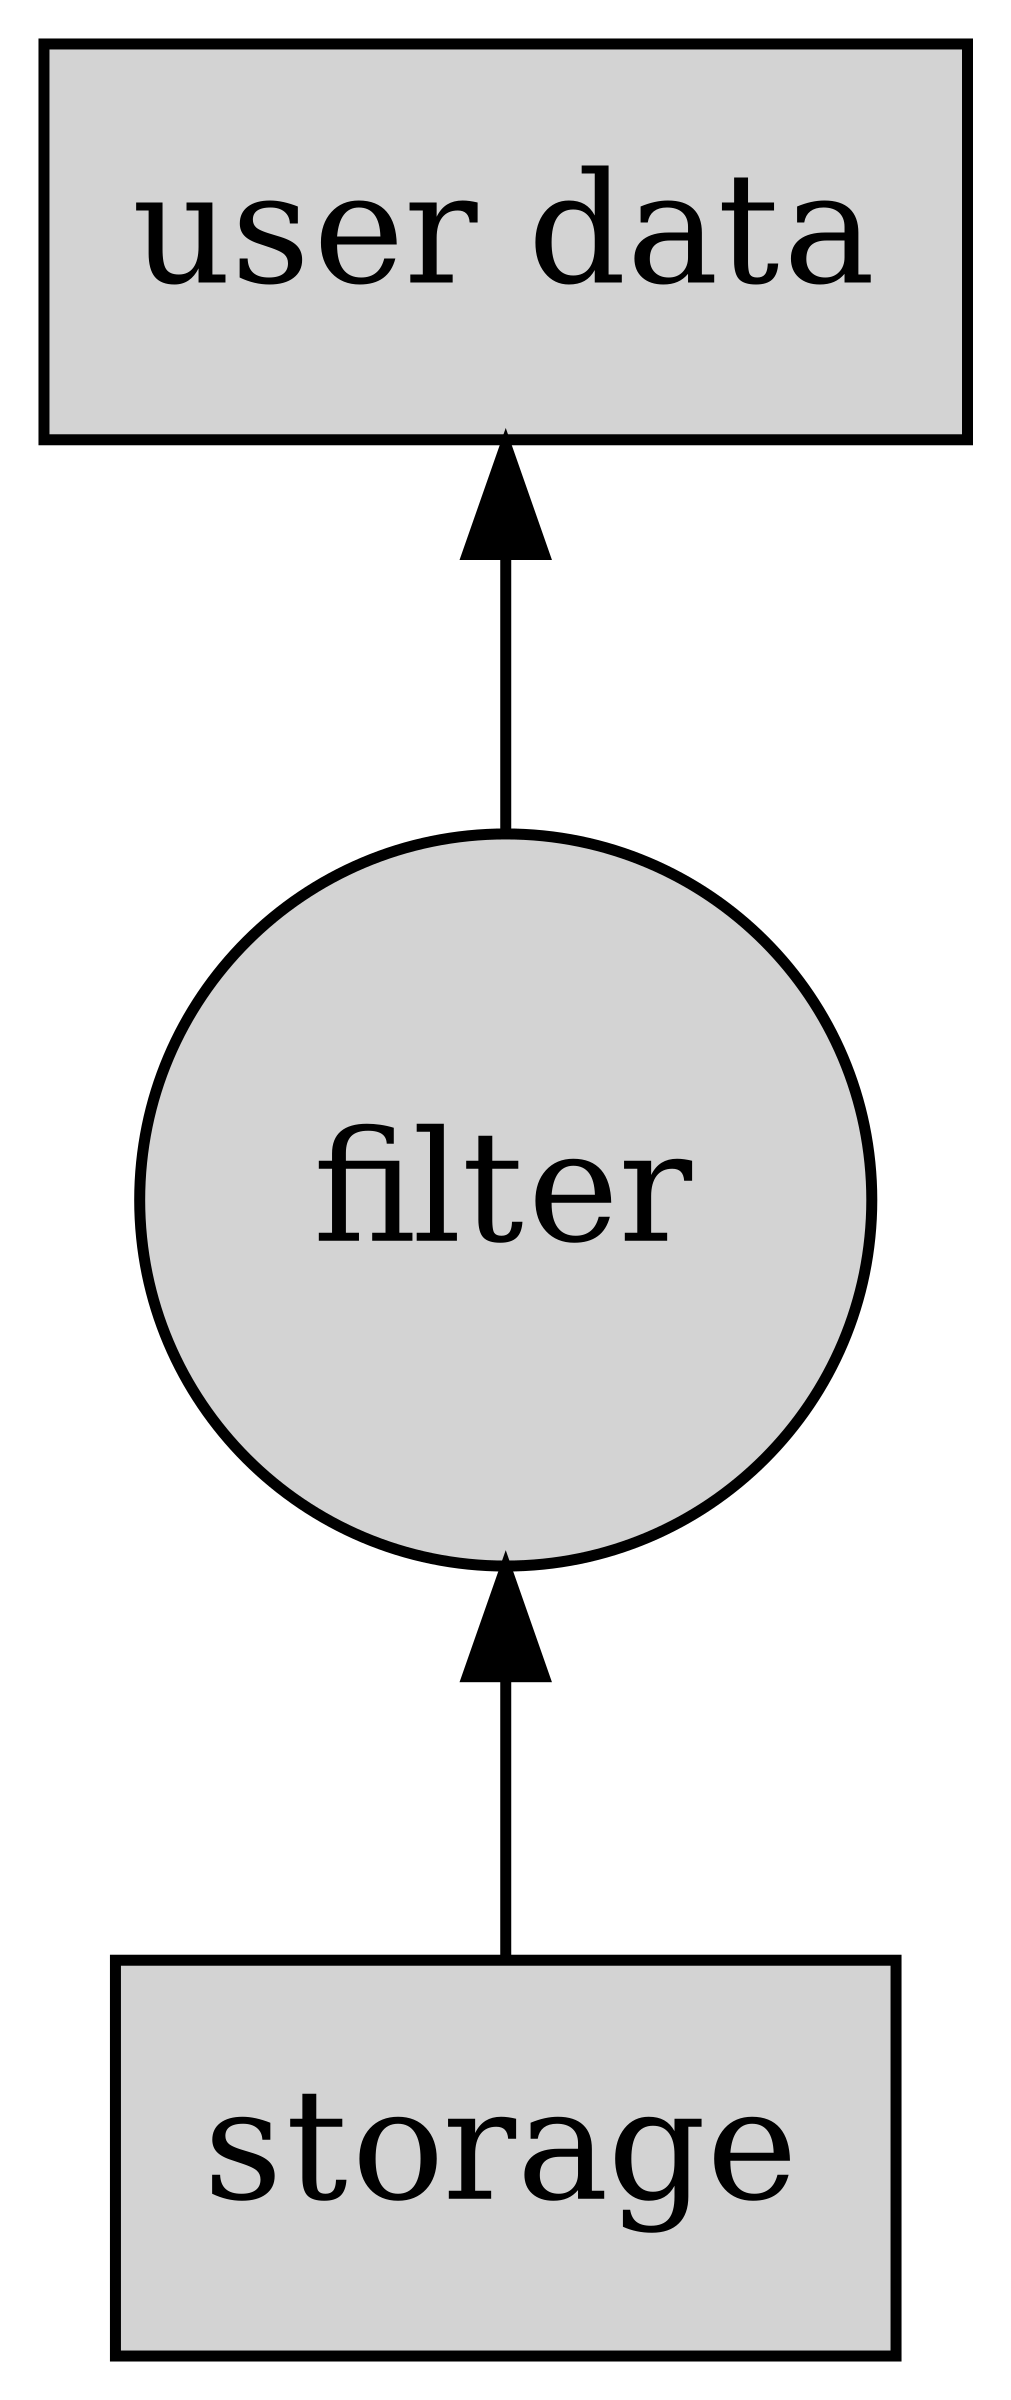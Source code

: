 digraph tree {
    graph [rankdir=BT, size="16!"];
    splines=false;
    node [style=filled];
    nodesep=1.1;

    user [label="user data", shape="rect"];
    filter [label="filter", shape="circle"];
    storage [label="storage", shape="rect"];

    storage -> filter -> user
}
